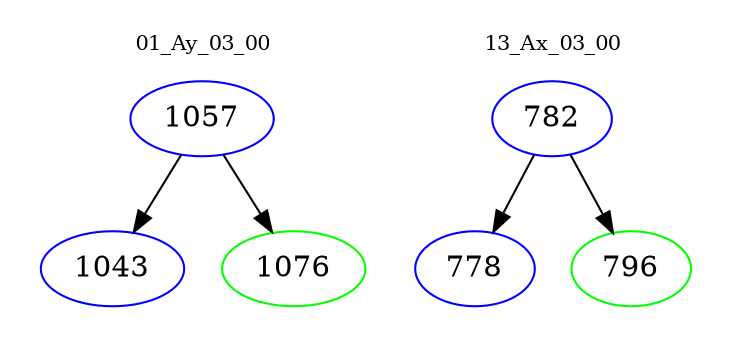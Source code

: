 digraph{
subgraph cluster_0 {
color = white
label = "01_Ay_03_00";
fontsize=10;
T0_1057 [label="1057", color="blue"]
T0_1057 -> T0_1043 [color="black"]
T0_1043 [label="1043", color="blue"]
T0_1057 -> T0_1076 [color="black"]
T0_1076 [label="1076", color="green"]
}
subgraph cluster_1 {
color = white
label = "13_Ax_03_00";
fontsize=10;
T1_782 [label="782", color="blue"]
T1_782 -> T1_778 [color="black"]
T1_778 [label="778", color="blue"]
T1_782 -> T1_796 [color="black"]
T1_796 [label="796", color="green"]
}
}
